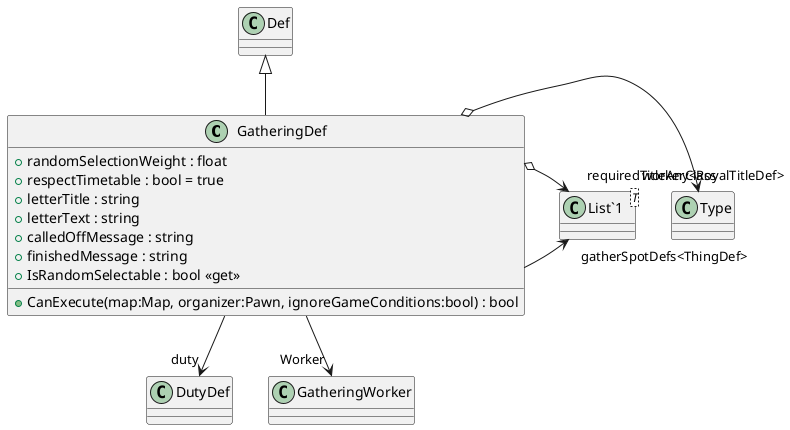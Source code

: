 @startuml
class GatheringDef {
    + randomSelectionWeight : float
    + respectTimetable : bool = true
    + letterTitle : string
    + letterText : string
    + calledOffMessage : string
    + finishedMessage : string
    + IsRandomSelectable : bool <<get>>
    + CanExecute(map:Map, organizer:Pawn, ignoreGameConditions:bool) : bool
}
class "List`1"<T> {
}
Def <|-- GatheringDef
GatheringDef o-> "workerClass" Type
GatheringDef --> "duty" DutyDef
GatheringDef --> "gatherSpotDefs<ThingDef>" "List`1"
GatheringDef o-> "requiredTitleAny<RoyalTitleDef>" "List`1"
GatheringDef --> "Worker" GatheringWorker
@enduml
